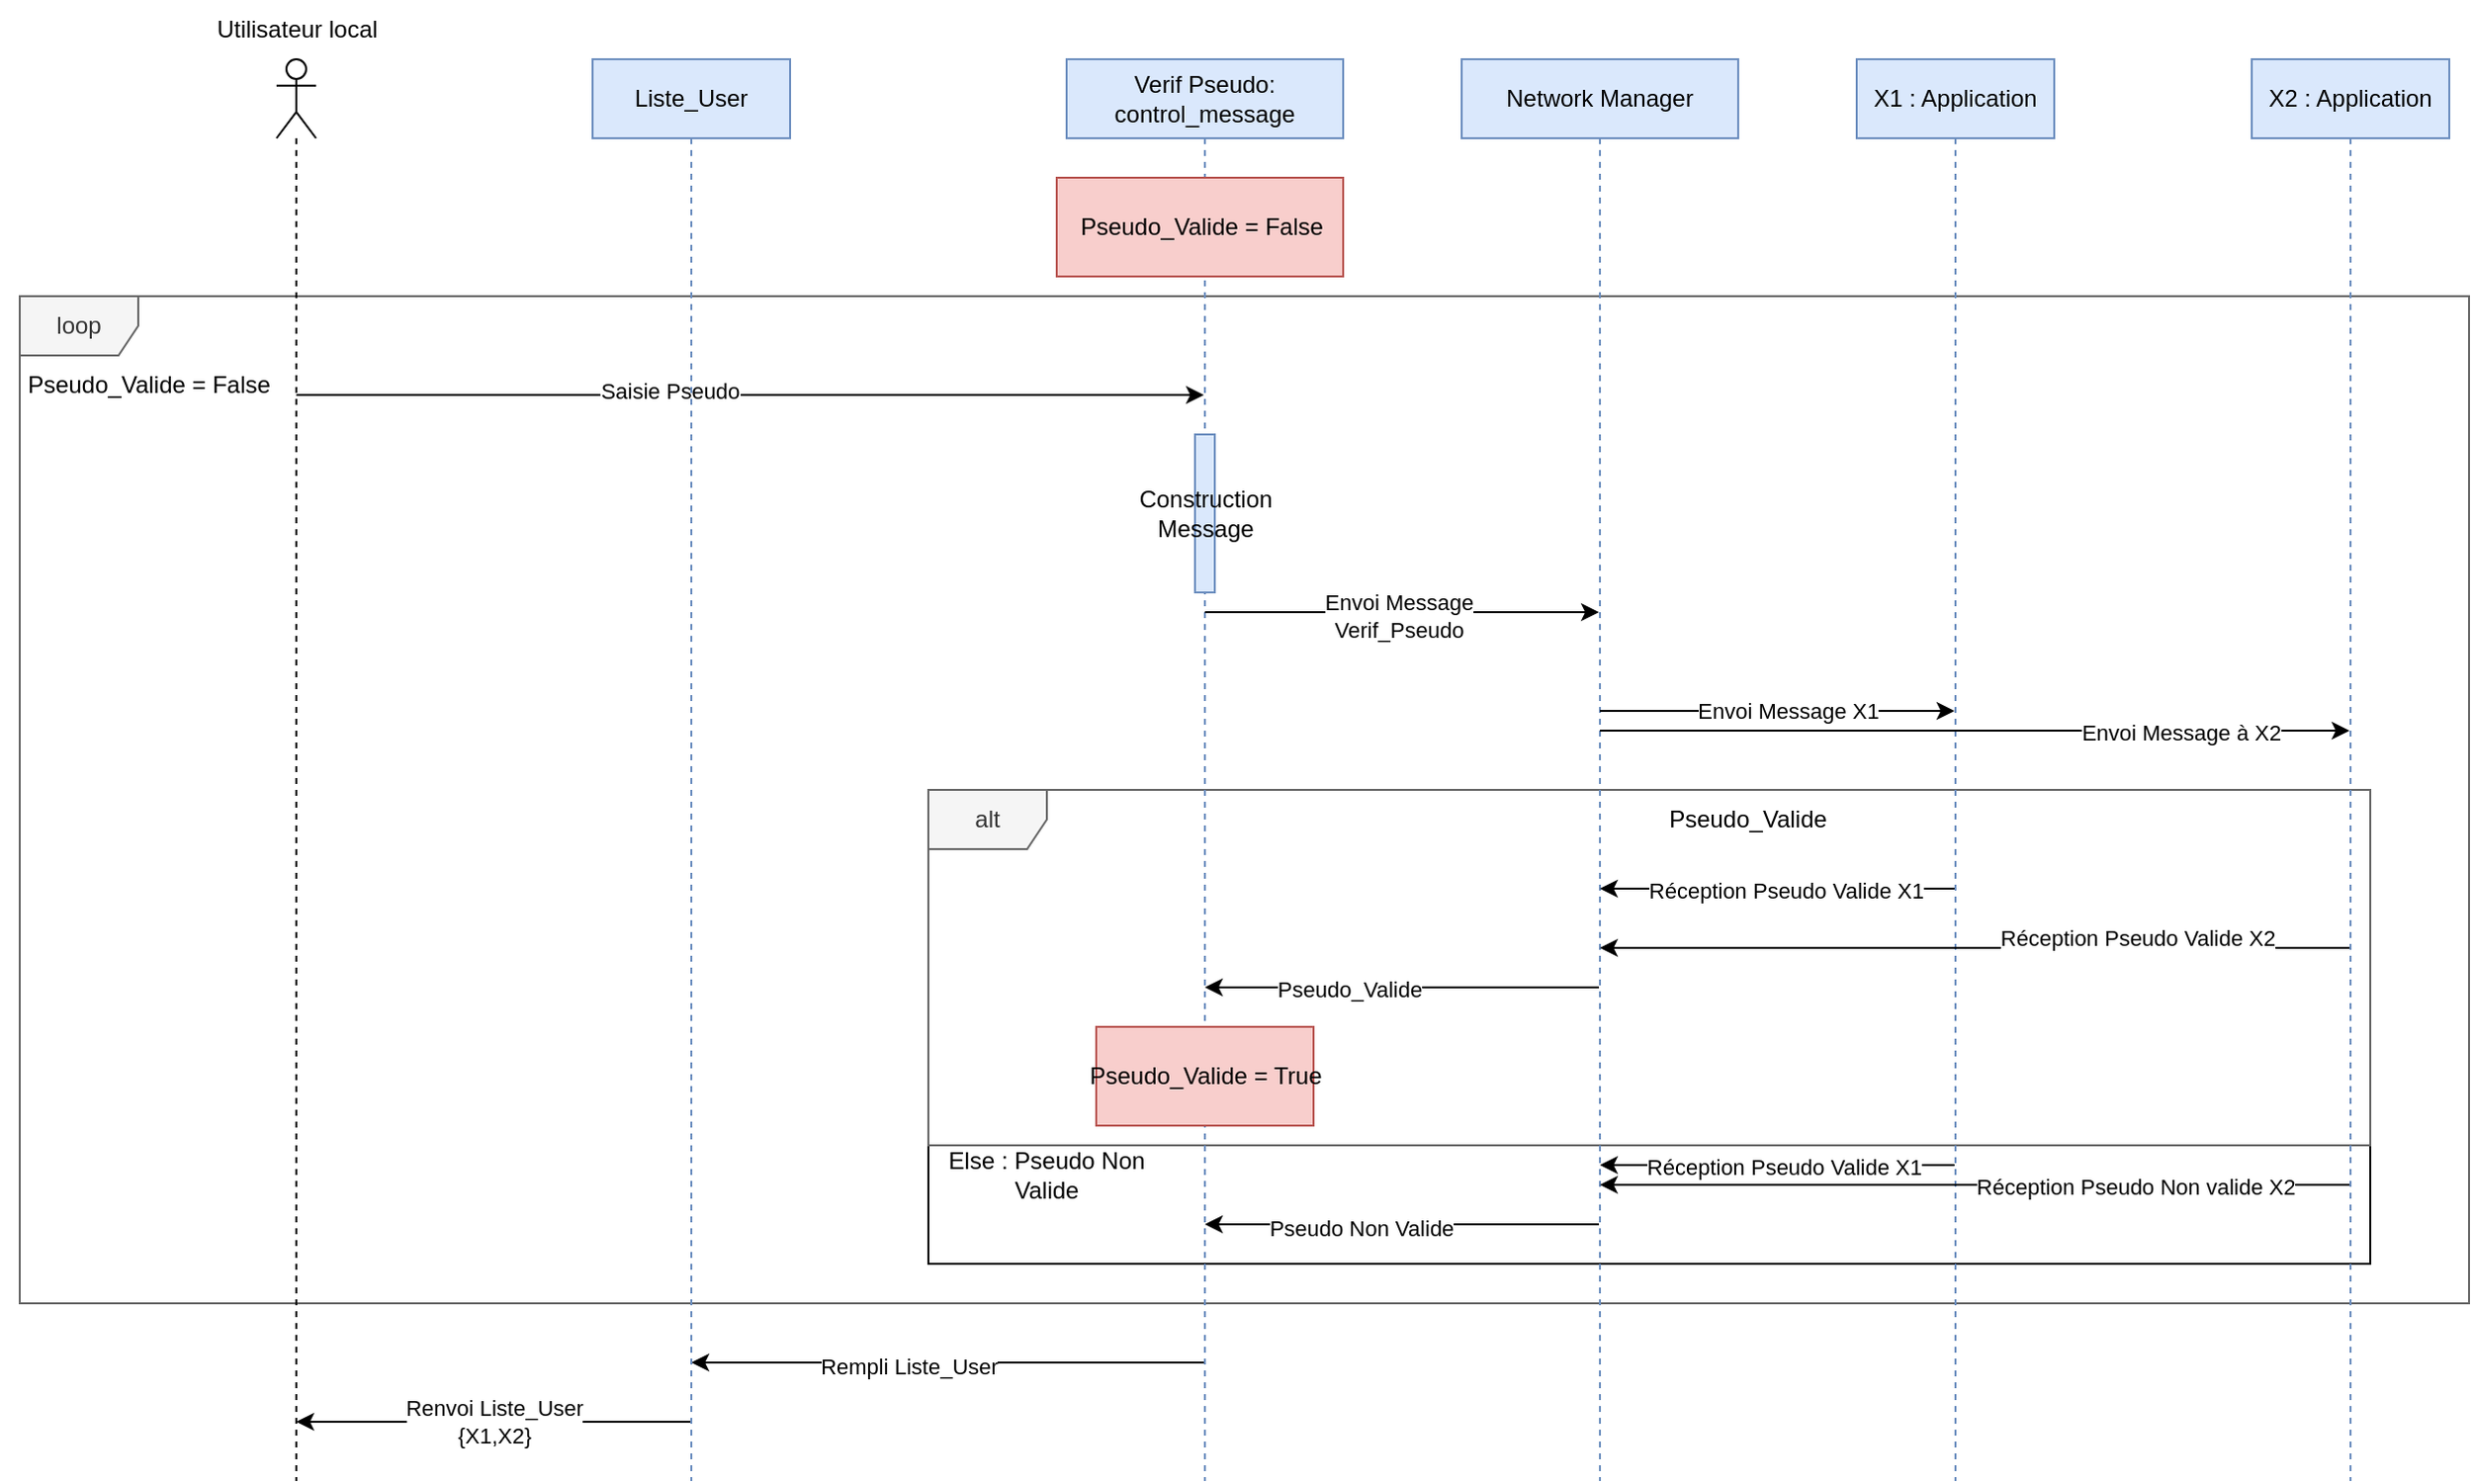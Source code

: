 <mxfile version="20.5.3" type="google"><diagram id="MmxFl5rWONzP02X5Y5Tf" name="Page-1"><mxGraphModel grid="1" page="1" gridSize="10" guides="1" tooltips="1" connect="1" arrows="1" fold="1" pageScale="1" pageWidth="827" pageHeight="1169" math="0" shadow="0"><root><mxCell id="0"/><mxCell id="1" parent="0"/><mxCell id="PvaId6gYCJht7HgRSmRH-29" value="" style="rounded=0;whiteSpace=wrap;html=1;fillColor=none;" vertex="1" parent="1"><mxGeometry x="200" y="630" width="730" height="60" as="geometry"/></mxCell><mxCell id="PvaId6gYCJht7HgRSmRH-12" value="loop" style="shape=umlFrame;whiteSpace=wrap;html=1;fillColor=#f5f5f5;fontColor=#333333;strokeColor=#666666;" vertex="1" parent="1"><mxGeometry x="-260" y="200" width="1240" height="510" as="geometry"/></mxCell><mxCell id="PvaId6gYCJht7HgRSmRH-28" value="alt" style="shape=umlFrame;whiteSpace=wrap;html=1;fillColor=#f5f5f5;fontColor=#333333;strokeColor=#666666;" vertex="1" parent="1"><mxGeometry x="200" y="450" width="730" height="180" as="geometry"/></mxCell><mxCell id="PvaId6gYCJht7HgRSmRH-7" value="Network Manager" style="shape=umlLifeline;perimeter=lifelinePerimeter;whiteSpace=wrap;html=1;container=1;collapsible=0;recursiveResize=0;outlineConnect=0;fillColor=#dae8fc;strokeColor=#6c8ebf;" vertex="1" parent="1"><mxGeometry x="470" y="80" width="140" height="720" as="geometry"/></mxCell><mxCell id="PvaId6gYCJht7HgRSmRH-2" value="" style="shape=umlLifeline;participant=umlActor;perimeter=lifelinePerimeter;whiteSpace=wrap;html=1;container=1;collapsible=0;recursiveResize=0;verticalAlign=top;spacingTop=36;outlineConnect=0;" vertex="1" parent="1"><mxGeometry x="-130" y="80" width="20" height="720" as="geometry"/></mxCell><mxCell id="PvaId6gYCJht7HgRSmRH-3" value="Utilisateur local" style="text;html=1;align=center;verticalAlign=middle;resizable=0;points=[];autosize=1;strokeColor=none;fillColor=none;" vertex="1" parent="1"><mxGeometry x="-170" y="50" width="100" height="30" as="geometry"/></mxCell><mxCell id="PvaId6gYCJht7HgRSmRH-6" value="Verif Pseudo:&lt;br&gt;control_message" style="shape=umlLifeline;perimeter=lifelinePerimeter;whiteSpace=wrap;html=1;container=1;collapsible=0;recursiveResize=0;outlineConnect=0;fillColor=#dae8fc;strokeColor=#6c8ebf;" vertex="1" parent="1"><mxGeometry x="270" y="80" width="140" height="720" as="geometry"/></mxCell><mxCell id="PvaId6gYCJht7HgRSmRH-13" value="Pseudo_Valide = False" style="html=1;fillColor=#f8cecc;strokeColor=#b85450;" vertex="1" parent="PvaId6gYCJht7HgRSmRH-6"><mxGeometry x="-5" y="60" width="145" height="50" as="geometry"/></mxCell><mxCell id="PvaId6gYCJht7HgRSmRH-16" value="Construction&lt;br&gt;Message" style="html=1;points=[];perimeter=orthogonalPerimeter;fillColor=#dae8fc;strokeColor=#6c8ebf;" vertex="1" parent="PvaId6gYCJht7HgRSmRH-6"><mxGeometry x="65" y="190" width="10" height="80" as="geometry"/></mxCell><mxCell id="PvaId6gYCJht7HgRSmRH-8" value="X1 : Application" style="shape=umlLifeline;perimeter=lifelinePerimeter;whiteSpace=wrap;html=1;container=1;collapsible=0;recursiveResize=0;outlineConnect=0;fillColor=#dae8fc;strokeColor=#6c8ebf;" vertex="1" parent="1"><mxGeometry x="670" y="80" width="100" height="720" as="geometry"/></mxCell><mxCell id="PvaId6gYCJht7HgRSmRH-9" value="X2 : Application" style="shape=umlLifeline;perimeter=lifelinePerimeter;whiteSpace=wrap;html=1;container=1;collapsible=0;recursiveResize=0;outlineConnect=0;fillColor=#dae8fc;strokeColor=#6c8ebf;" vertex="1" parent="1"><mxGeometry x="870" y="80" width="100" height="720" as="geometry"/></mxCell><mxCell id="PvaId6gYCJht7HgRSmRH-10" value="" style="endArrow=classic;html=1;rounded=0;" edge="1" parent="1" source="PvaId6gYCJht7HgRSmRH-2" target="PvaId6gYCJht7HgRSmRH-6"><mxGeometry width="50" height="50" relative="1" as="geometry"><mxPoint x="460" y="280" as="sourcePoint"/><mxPoint x="510" y="230" as="targetPoint"/><Array as="points"><mxPoint x="230" y="250"/></Array></mxGeometry></mxCell><mxCell id="PvaId6gYCJht7HgRSmRH-11" value="Saisie Pseudo" style="edgeLabel;html=1;align=center;verticalAlign=middle;resizable=0;points=[];" connectable="0" vertex="1" parent="PvaId6gYCJht7HgRSmRH-10"><mxGeometry x="-0.179" y="2" relative="1" as="geometry"><mxPoint as="offset"/></mxGeometry></mxCell><mxCell id="PvaId6gYCJht7HgRSmRH-14" value="Pseudo_Valide = False" style="text;html=1;align=center;verticalAlign=middle;resizable=0;points=[];autosize=1;strokeColor=none;fillColor=none;" vertex="1" parent="1"><mxGeometry x="-270" y="230" width="150" height="30" as="geometry"/></mxCell><mxCell id="PvaId6gYCJht7HgRSmRH-17" value="" style="endArrow=classic;html=1;rounded=0;" edge="1" parent="1" source="PvaId6gYCJht7HgRSmRH-6" target="PvaId6gYCJht7HgRSmRH-7"><mxGeometry width="50" height="50" relative="1" as="geometry"><mxPoint x="210" y="390" as="sourcePoint"/><mxPoint x="260" y="340" as="targetPoint"/><Array as="points"><mxPoint x="420" y="360"/></Array></mxGeometry></mxCell><mxCell id="PvaId6gYCJht7HgRSmRH-18" value="Envoi Message&lt;br&gt;Verif_Pseudo" style="edgeLabel;html=1;align=center;verticalAlign=middle;resizable=0;points=[];" connectable="0" vertex="1" parent="PvaId6gYCJht7HgRSmRH-17"><mxGeometry x="-0.332" y="-2" relative="1" as="geometry"><mxPoint x="31" as="offset"/></mxGeometry></mxCell><mxCell id="PvaId6gYCJht7HgRSmRH-19" value="" style="endArrow=classic;html=1;rounded=0;" edge="1" parent="1" source="PvaId6gYCJht7HgRSmRH-7" target="PvaId6gYCJht7HgRSmRH-8"><mxGeometry width="50" height="50" relative="1" as="geometry"><mxPoint x="420" y="410" as="sourcePoint"/><mxPoint x="470" y="360" as="targetPoint"/><Array as="points"><mxPoint x="610" y="410"/></Array></mxGeometry></mxCell><mxCell id="PvaId6gYCJht7HgRSmRH-20" value="Envoi Message X1" style="edgeLabel;html=1;align=center;verticalAlign=middle;resizable=0;points=[];" connectable="0" vertex="1" parent="PvaId6gYCJht7HgRSmRH-19"><mxGeometry x="-0.407" relative="1" as="geometry"><mxPoint x="42" as="offset"/></mxGeometry></mxCell><mxCell id="PvaId6gYCJht7HgRSmRH-21" value="" style="endArrow=classic;html=1;rounded=0;" edge="1" parent="1" source="PvaId6gYCJht7HgRSmRH-7" target="PvaId6gYCJht7HgRSmRH-9"><mxGeometry width="50" height="50" relative="1" as="geometry"><mxPoint x="420" y="410" as="sourcePoint"/><mxPoint x="470" y="360" as="targetPoint"/><Array as="points"><mxPoint x="710" y="420"/></Array></mxGeometry></mxCell><mxCell id="PvaId6gYCJht7HgRSmRH-22" value="Envoi Message à X2" style="edgeLabel;html=1;align=center;verticalAlign=middle;resizable=0;points=[];" connectable="0" vertex="1" parent="PvaId6gYCJht7HgRSmRH-21"><mxGeometry x="-0.264" y="-1" relative="1" as="geometry"><mxPoint x="154" as="offset"/></mxGeometry></mxCell><mxCell id="PvaId6gYCJht7HgRSmRH-24" value="" style="endArrow=classic;html=1;rounded=0;" edge="1" parent="1" source="PvaId6gYCJht7HgRSmRH-8" target="PvaId6gYCJht7HgRSmRH-7"><mxGeometry width="50" height="50" relative="1" as="geometry"><mxPoint x="540" y="510" as="sourcePoint"/><mxPoint x="590" y="460" as="targetPoint"/><Array as="points"><mxPoint x="620" y="500"/></Array></mxGeometry></mxCell><mxCell id="PvaId6gYCJht7HgRSmRH-25" value="Réception Pseudo Valide X1" style="edgeLabel;html=1;align=center;verticalAlign=middle;resizable=0;points=[];" connectable="0" vertex="1" parent="PvaId6gYCJht7HgRSmRH-24"><mxGeometry x="0.265" y="1" relative="1" as="geometry"><mxPoint x="28" as="offset"/></mxGeometry></mxCell><mxCell id="PvaId6gYCJht7HgRSmRH-31" value="Pseudo_Valide" style="text;html=1;strokeColor=none;fillColor=none;align=center;verticalAlign=middle;whiteSpace=wrap;rounded=0;" vertex="1" parent="1"><mxGeometry x="570" y="450" width="90" height="30" as="geometry"/></mxCell><mxCell id="PvaId6gYCJht7HgRSmRH-32" value="Else : Pseudo Non Valide" style="text;html=1;strokeColor=none;fillColor=none;align=center;verticalAlign=middle;whiteSpace=wrap;rounded=0;" vertex="1" parent="1"><mxGeometry x="200" y="630" width="120" height="30" as="geometry"/></mxCell><mxCell id="PvaId6gYCJht7HgRSmRH-33" value="" style="endArrow=classic;html=1;rounded=0;" edge="1" parent="1" source="PvaId6gYCJht7HgRSmRH-9" target="PvaId6gYCJht7HgRSmRH-7"><mxGeometry width="50" height="50" relative="1" as="geometry"><mxPoint x="540" y="430" as="sourcePoint"/><mxPoint x="590" y="380" as="targetPoint"/><Array as="points"><mxPoint x="730" y="530"/></Array></mxGeometry></mxCell><mxCell id="PvaId6gYCJht7HgRSmRH-34" value="Réception Pseudo Valide X2" style="edgeLabel;html=1;align=center;verticalAlign=middle;resizable=0;points=[];" connectable="0" vertex="1" parent="PvaId6gYCJht7HgRSmRH-33"><mxGeometry x="0.324" y="2" relative="1" as="geometry"><mxPoint x="143" y="-7" as="offset"/></mxGeometry></mxCell><mxCell id="PvaId6gYCJht7HgRSmRH-36" value="" style="endArrow=classic;html=1;rounded=0;" edge="1" parent="1" source="PvaId6gYCJht7HgRSmRH-8" target="PvaId6gYCJht7HgRSmRH-7"><mxGeometry width="50" height="50" relative="1" as="geometry"><mxPoint x="540" y="630" as="sourcePoint"/><mxPoint x="590" y="580" as="targetPoint"/><Array as="points"><mxPoint x="620" y="640"/></Array></mxGeometry></mxCell><mxCell id="PvaId6gYCJht7HgRSmRH-37" value="Réception Pseudo Valide X1" style="edgeLabel;html=1;align=center;verticalAlign=middle;resizable=0;points=[];" connectable="0" vertex="1" parent="PvaId6gYCJht7HgRSmRH-36"><mxGeometry x="-0.028" y="1" relative="1" as="geometry"><mxPoint as="offset"/></mxGeometry></mxCell><mxCell id="PvaId6gYCJht7HgRSmRH-35" value="Pseudo_Valide = True" style="html=1;fillColor=#f8cecc;strokeColor=#b85450;" vertex="1" parent="1"><mxGeometry x="285" y="570" width="110" height="50" as="geometry"/></mxCell><mxCell id="PvaId6gYCJht7HgRSmRH-44" value="" style="endArrow=classic;html=1;rounded=0;" edge="1" parent="1" source="PvaId6gYCJht7HgRSmRH-9" target="PvaId6gYCJht7HgRSmRH-7"><mxGeometry width="50" height="50" relative="1" as="geometry"><mxPoint x="729.5" y="650" as="sourcePoint"/><mxPoint x="549.5" y="650" as="targetPoint"/><Array as="points"><mxPoint x="630" y="650"/></Array></mxGeometry></mxCell><mxCell id="PvaId6gYCJht7HgRSmRH-45" value="Réception Pseudo Non valide X2" style="edgeLabel;html=1;align=center;verticalAlign=middle;resizable=0;points=[];" connectable="0" vertex="1" parent="PvaId6gYCJht7HgRSmRH-44"><mxGeometry x="-0.028" y="1" relative="1" as="geometry"><mxPoint x="76" as="offset"/></mxGeometry></mxCell><mxCell id="PvaId6gYCJht7HgRSmRH-48" value="" style="endArrow=classic;html=1;rounded=0;" edge="1" parent="1" source="PvaId6gYCJht7HgRSmRH-7" target="PvaId6gYCJht7HgRSmRH-6"><mxGeometry width="50" height="50" relative="1" as="geometry"><mxPoint x="420" y="620" as="sourcePoint"/><mxPoint x="470" y="570" as="targetPoint"/><Array as="points"><mxPoint x="450" y="670"/></Array></mxGeometry></mxCell><mxCell id="PvaId6gYCJht7HgRSmRH-49" value="Pseudo Non Valide" style="edgeLabel;html=1;align=center;verticalAlign=middle;resizable=0;points=[];" connectable="0" vertex="1" parent="PvaId6gYCJht7HgRSmRH-48"><mxGeometry x="0.209" y="2" relative="1" as="geometry"><mxPoint as="offset"/></mxGeometry></mxCell><mxCell id="PvaId6gYCJht7HgRSmRH-50" value="" style="endArrow=classic;html=1;rounded=0;" edge="1" parent="1" source="PvaId6gYCJht7HgRSmRH-7" target="PvaId6gYCJht7HgRSmRH-6"><mxGeometry width="50" height="50" relative="1" as="geometry"><mxPoint x="420" y="620" as="sourcePoint"/><mxPoint x="470" y="570" as="targetPoint"/><Array as="points"><mxPoint x="440" y="550"/></Array></mxGeometry></mxCell><mxCell id="PvaId6gYCJht7HgRSmRH-51" value="Pseudo_Valide" style="edgeLabel;html=1;align=center;verticalAlign=middle;resizable=0;points=[];" connectable="0" vertex="1" parent="PvaId6gYCJht7HgRSmRH-50"><mxGeometry x="0.269" y="1" relative="1" as="geometry"><mxPoint as="offset"/></mxGeometry></mxCell><mxCell id="PvaId6gYCJht7HgRSmRH-52" value="" style="endArrow=classic;html=1;rounded=0;" edge="1" parent="1" source="PvaId6gYCJht7HgRSmRH-6" target="PvaId6gYCJht7HgRSmRH-53"><mxGeometry width="50" height="50" relative="1" as="geometry"><mxPoint x="500" y="630" as="sourcePoint"/><mxPoint x="550" y="580" as="targetPoint"/><Array as="points"><mxPoint x="220" y="740"/></Array></mxGeometry></mxCell><mxCell id="PvaId6gYCJht7HgRSmRH-54" value="Rempli Liste_User" style="edgeLabel;html=1;align=center;verticalAlign=middle;resizable=0;points=[];" connectable="0" vertex="1" parent="PvaId6gYCJht7HgRSmRH-52"><mxGeometry x="0.165" y="2" relative="1" as="geometry"><mxPoint x="1" as="offset"/></mxGeometry></mxCell><mxCell id="PvaId6gYCJht7HgRSmRH-53" value="Liste_User" style="shape=umlLifeline;perimeter=lifelinePerimeter;whiteSpace=wrap;html=1;container=1;collapsible=0;recursiveResize=0;outlineConnect=0;fillColor=#dae8fc;strokeColor=#6c8ebf;" vertex="1" parent="1"><mxGeometry x="30" y="80" width="100" height="720" as="geometry"/></mxCell><mxCell id="PvaId6gYCJht7HgRSmRH-55" value="" style="endArrow=classic;html=1;rounded=0;" edge="1" parent="1" source="PvaId6gYCJht7HgRSmRH-53" target="PvaId6gYCJht7HgRSmRH-2"><mxGeometry width="50" height="50" relative="1" as="geometry"><mxPoint x="170" y="820" as="sourcePoint"/><mxPoint x="220" y="770" as="targetPoint"/><Array as="points"><mxPoint x="10" y="770"/></Array></mxGeometry></mxCell><mxCell id="PvaId6gYCJht7HgRSmRH-56" value="Renvoi Liste_User&lt;br&gt;{X1,X2}" style="edgeLabel;html=1;align=center;verticalAlign=middle;resizable=0;points=[];" connectable="0" vertex="1" parent="PvaId6gYCJht7HgRSmRH-55"><mxGeometry x="0.005" relative="1" as="geometry"><mxPoint as="offset"/></mxGeometry></mxCell></root></mxGraphModel></diagram></mxfile>